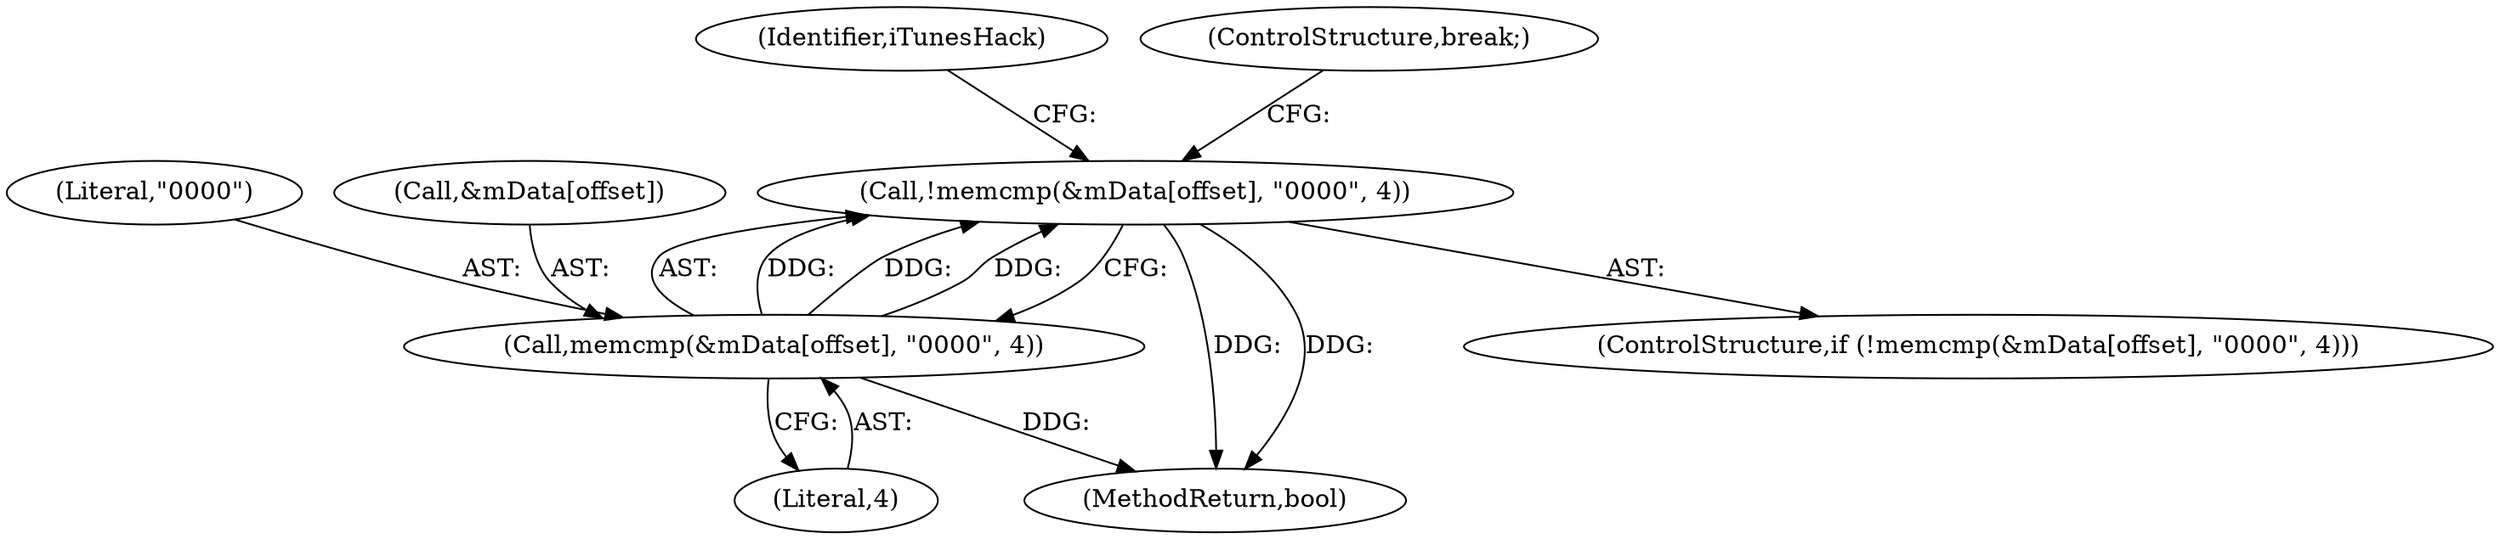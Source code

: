 digraph "0_Android_dd3ca4d6b81a9ae2ddf358b7b93d2f8c010921f5@API" {
"1000126" [label="(Call,!memcmp(&mData[offset], \"\0\0\0\0\", 4))"];
"1000127" [label="(Call,memcmp(&mData[offset], \"\0\0\0\0\", 4))"];
"1000133" [label="(Literal,4)"];
"1000126" [label="(Call,!memcmp(&mData[offset], \"\0\0\0\0\", 4))"];
"1000132" [label="(Literal,\"\0\0\0\0\")"];
"1000125" [label="(ControlStructure,if (!memcmp(&mData[offset], \"\0\0\0\0\", 4)))"];
"1000127" [label="(Call,memcmp(&mData[offset], \"\0\0\0\0\", 4))"];
"1000128" [label="(Call,&mData[offset])"];
"1000389" [label="(MethodReturn,bool)"];
"1000138" [label="(Identifier,iTunesHack)"];
"1000135" [label="(ControlStructure,break;)"];
"1000126" -> "1000125"  [label="AST: "];
"1000126" -> "1000127"  [label="CFG: "];
"1000127" -> "1000126"  [label="AST: "];
"1000135" -> "1000126"  [label="CFG: "];
"1000138" -> "1000126"  [label="CFG: "];
"1000126" -> "1000389"  [label="DDG: "];
"1000126" -> "1000389"  [label="DDG: "];
"1000127" -> "1000126"  [label="DDG: "];
"1000127" -> "1000126"  [label="DDG: "];
"1000127" -> "1000126"  [label="DDG: "];
"1000127" -> "1000133"  [label="CFG: "];
"1000128" -> "1000127"  [label="AST: "];
"1000132" -> "1000127"  [label="AST: "];
"1000133" -> "1000127"  [label="AST: "];
"1000127" -> "1000389"  [label="DDG: "];
}

